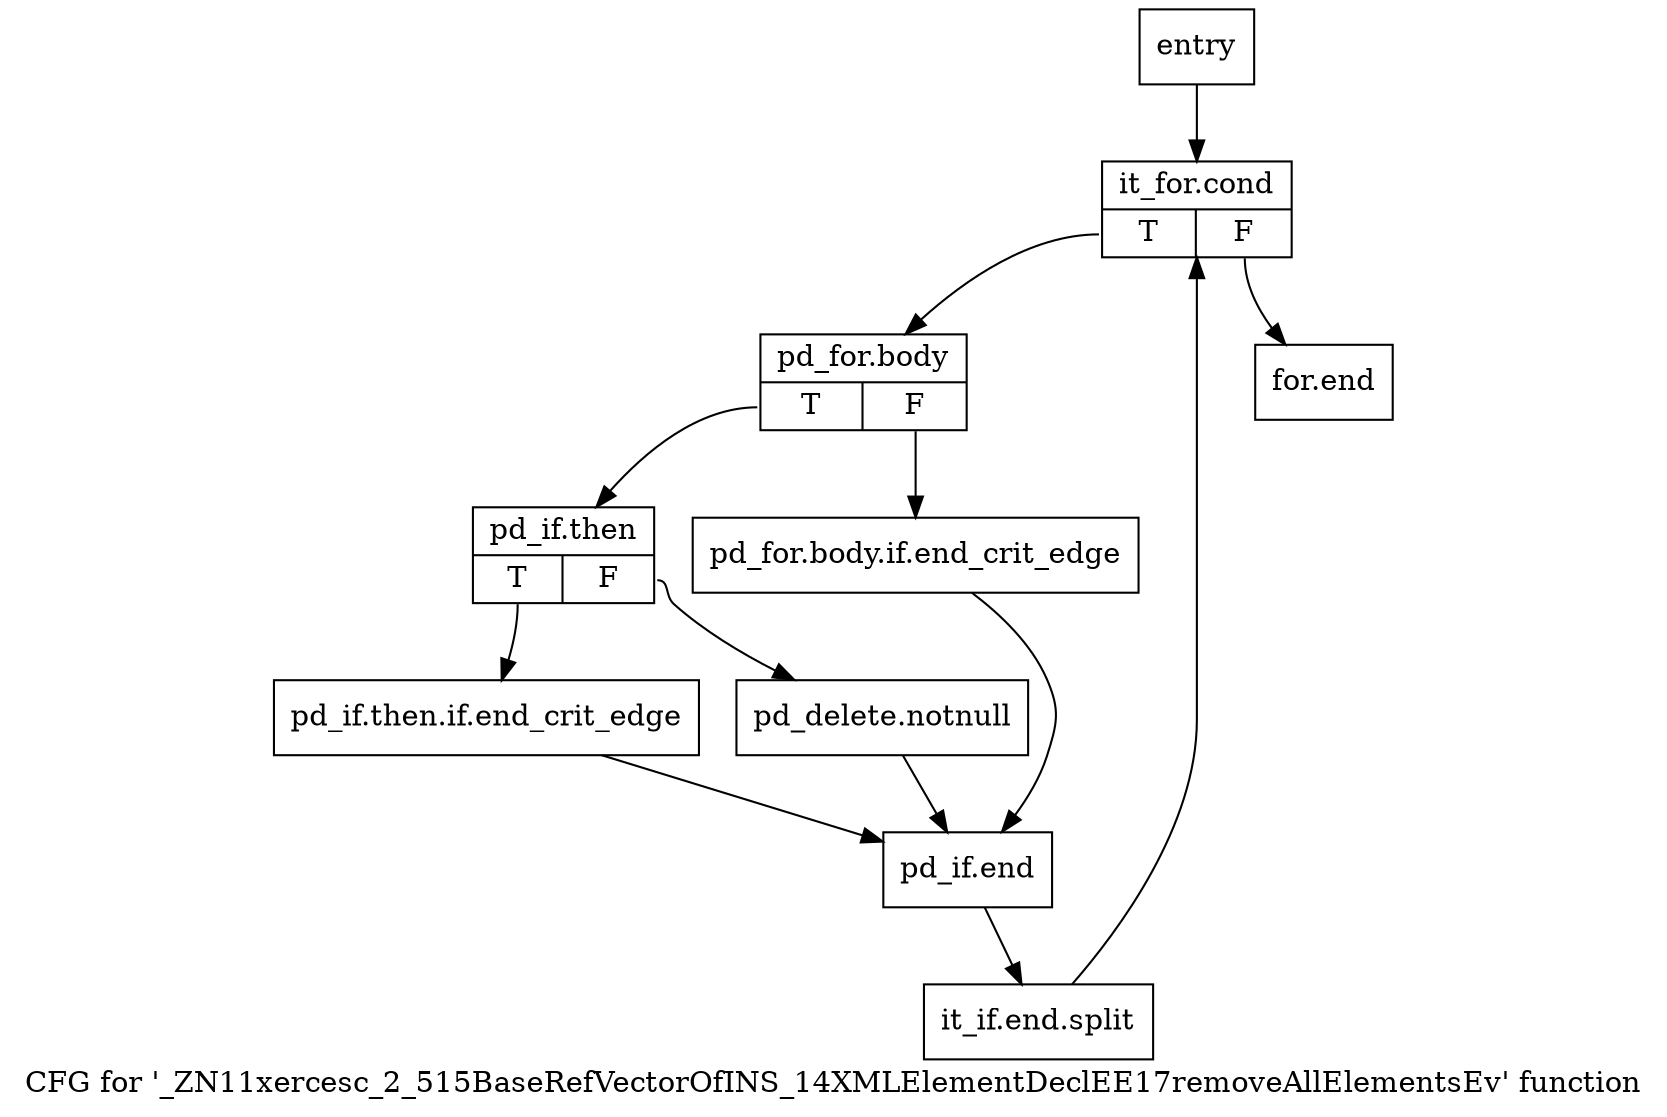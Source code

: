 digraph "CFG for '_ZN11xercesc_2_515BaseRefVectorOfINS_14XMLElementDeclEE17removeAllElementsEv' function" {
	label="CFG for '_ZN11xercesc_2_515BaseRefVectorOfINS_14XMLElementDeclEE17removeAllElementsEv' function";

	Node0x2330560 [shape=record,label="{entry}"];
	Node0x2330560 -> Node0x23305b0;
	Node0x23305b0 [shape=record,label="{it_for.cond|{<s0>T|<s1>F}}"];
	Node0x23305b0:s0 -> Node0x2330600;
	Node0x23305b0:s1 -> Node0x23307e0;
	Node0x2330600 [shape=record,label="{pd_for.body|{<s0>T|<s1>F}}"];
	Node0x2330600:s0 -> Node0x23306a0;
	Node0x2330600:s1 -> Node0x2330650;
	Node0x2330650 [shape=record,label="{pd_for.body.if.end_crit_edge}"];
	Node0x2330650 -> Node0x2330790;
	Node0x23306a0 [shape=record,label="{pd_if.then|{<s0>T|<s1>F}}"];
	Node0x23306a0:s0 -> Node0x23306f0;
	Node0x23306a0:s1 -> Node0x2330740;
	Node0x23306f0 [shape=record,label="{pd_if.then.if.end_crit_edge}"];
	Node0x23306f0 -> Node0x2330790;
	Node0x2330740 [shape=record,label="{pd_delete.notnull}"];
	Node0x2330740 -> Node0x2330790;
	Node0x2330790 [shape=record,label="{pd_if.end}"];
	Node0x2330790 -> Node0xa2e3030;
	Node0xa2e3030 [shape=record,label="{it_if.end.split}"];
	Node0xa2e3030 -> Node0x23305b0;
	Node0x23307e0 [shape=record,label="{for.end}"];
}
